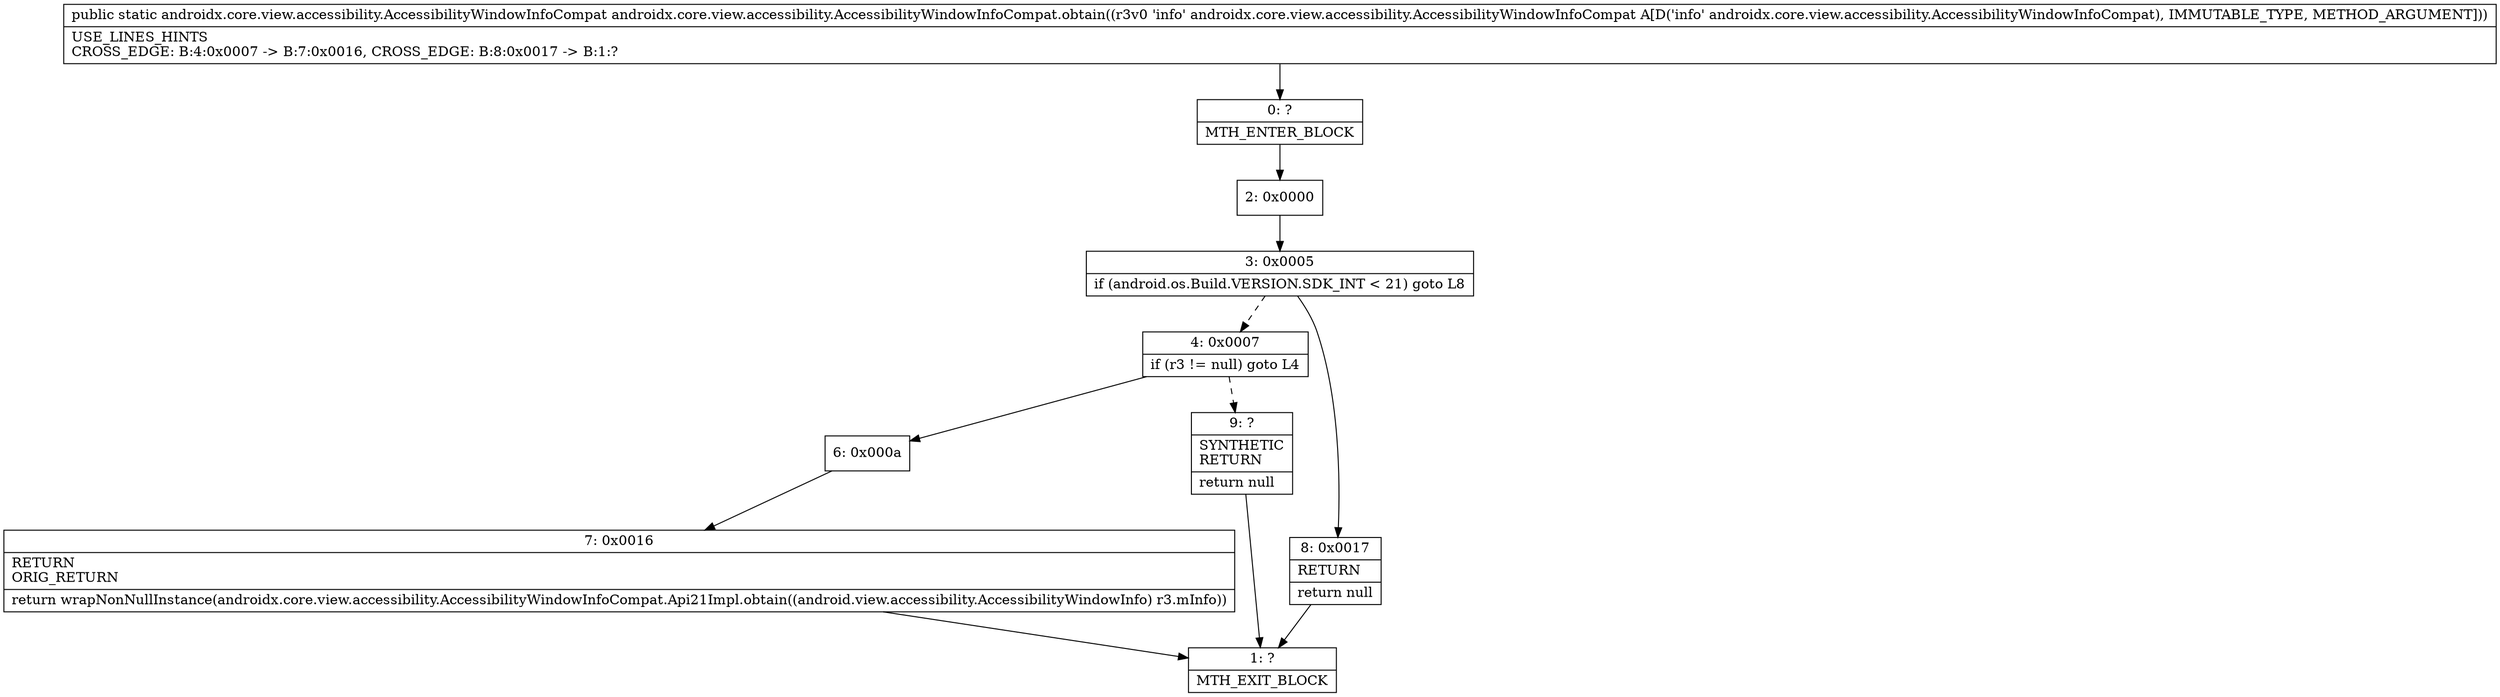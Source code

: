 digraph "CFG forandroidx.core.view.accessibility.AccessibilityWindowInfoCompat.obtain(Landroidx\/core\/view\/accessibility\/AccessibilityWindowInfoCompat;)Landroidx\/core\/view\/accessibility\/AccessibilityWindowInfoCompat;" {
Node_0 [shape=record,label="{0\:\ ?|MTH_ENTER_BLOCK\l}"];
Node_2 [shape=record,label="{2\:\ 0x0000}"];
Node_3 [shape=record,label="{3\:\ 0x0005|if (android.os.Build.VERSION.SDK_INT \< 21) goto L8\l}"];
Node_4 [shape=record,label="{4\:\ 0x0007|if (r3 != null) goto L4\l}"];
Node_6 [shape=record,label="{6\:\ 0x000a}"];
Node_7 [shape=record,label="{7\:\ 0x0016|RETURN\lORIG_RETURN\l|return wrapNonNullInstance(androidx.core.view.accessibility.AccessibilityWindowInfoCompat.Api21Impl.obtain((android.view.accessibility.AccessibilityWindowInfo) r3.mInfo))\l}"];
Node_1 [shape=record,label="{1\:\ ?|MTH_EXIT_BLOCK\l}"];
Node_9 [shape=record,label="{9\:\ ?|SYNTHETIC\lRETURN\l|return null\l}"];
Node_8 [shape=record,label="{8\:\ 0x0017|RETURN\l|return null\l}"];
MethodNode[shape=record,label="{public static androidx.core.view.accessibility.AccessibilityWindowInfoCompat androidx.core.view.accessibility.AccessibilityWindowInfoCompat.obtain((r3v0 'info' androidx.core.view.accessibility.AccessibilityWindowInfoCompat A[D('info' androidx.core.view.accessibility.AccessibilityWindowInfoCompat), IMMUTABLE_TYPE, METHOD_ARGUMENT]))  | USE_LINES_HINTS\lCROSS_EDGE: B:4:0x0007 \-\> B:7:0x0016, CROSS_EDGE: B:8:0x0017 \-\> B:1:?\l}"];
MethodNode -> Node_0;Node_0 -> Node_2;
Node_2 -> Node_3;
Node_3 -> Node_4[style=dashed];
Node_3 -> Node_8;
Node_4 -> Node_6;
Node_4 -> Node_9[style=dashed];
Node_6 -> Node_7;
Node_7 -> Node_1;
Node_9 -> Node_1;
Node_8 -> Node_1;
}

